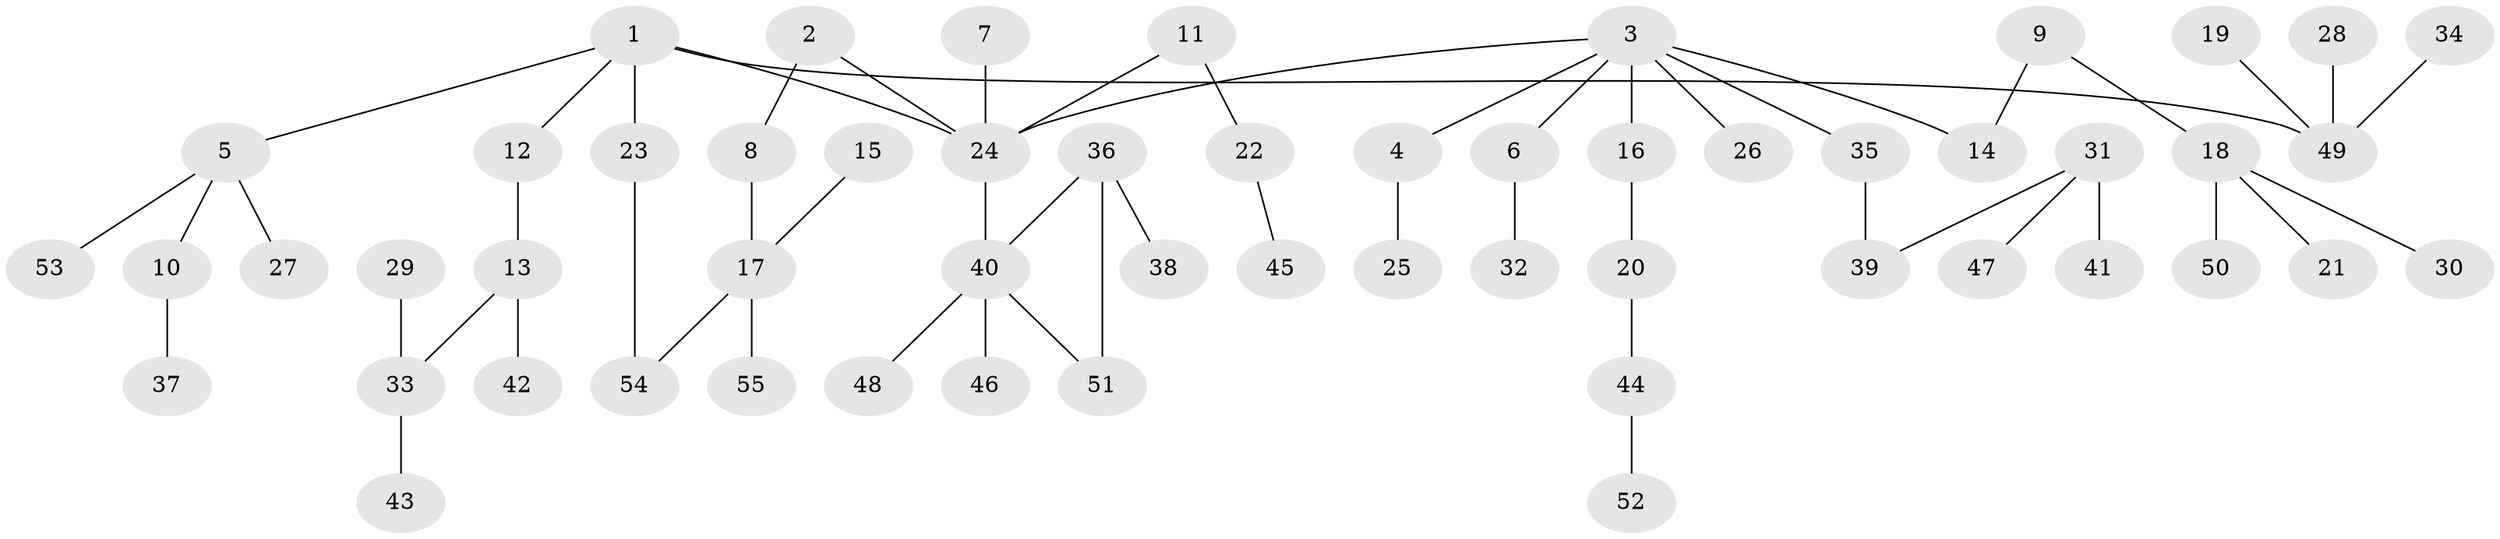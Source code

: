 // original degree distribution, {3: 0.11538461538461539, 6: 0.02564102564102564, 1: 0.48717948717948717, 7: 0.02564102564102564, 2: 0.28205128205128205, 4: 0.02564102564102564, 5: 0.038461538461538464}
// Generated by graph-tools (version 1.1) at 2025/36/03/04/25 23:36:05]
// undirected, 55 vertices, 56 edges
graph export_dot {
  node [color=gray90,style=filled];
  1;
  2;
  3;
  4;
  5;
  6;
  7;
  8;
  9;
  10;
  11;
  12;
  13;
  14;
  15;
  16;
  17;
  18;
  19;
  20;
  21;
  22;
  23;
  24;
  25;
  26;
  27;
  28;
  29;
  30;
  31;
  32;
  33;
  34;
  35;
  36;
  37;
  38;
  39;
  40;
  41;
  42;
  43;
  44;
  45;
  46;
  47;
  48;
  49;
  50;
  51;
  52;
  53;
  54;
  55;
  1 -- 5 [weight=1.0];
  1 -- 12 [weight=1.0];
  1 -- 23 [weight=1.0];
  1 -- 24 [weight=1.0];
  1 -- 49 [weight=1.0];
  2 -- 8 [weight=1.0];
  2 -- 24 [weight=1.0];
  3 -- 4 [weight=1.0];
  3 -- 6 [weight=1.0];
  3 -- 14 [weight=1.0];
  3 -- 16 [weight=1.0];
  3 -- 24 [weight=1.0];
  3 -- 26 [weight=1.0];
  3 -- 35 [weight=1.0];
  4 -- 25 [weight=1.0];
  5 -- 10 [weight=1.0];
  5 -- 27 [weight=1.0];
  5 -- 53 [weight=1.0];
  6 -- 32 [weight=1.0];
  7 -- 24 [weight=1.0];
  8 -- 17 [weight=1.0];
  9 -- 14 [weight=1.0];
  9 -- 18 [weight=1.0];
  10 -- 37 [weight=1.0];
  11 -- 22 [weight=1.0];
  11 -- 24 [weight=1.0];
  12 -- 13 [weight=1.0];
  13 -- 33 [weight=1.0];
  13 -- 42 [weight=1.0];
  15 -- 17 [weight=1.0];
  16 -- 20 [weight=1.0];
  17 -- 54 [weight=1.0];
  17 -- 55 [weight=1.0];
  18 -- 21 [weight=1.0];
  18 -- 30 [weight=1.0];
  18 -- 50 [weight=1.0];
  19 -- 49 [weight=1.0];
  20 -- 44 [weight=1.0];
  22 -- 45 [weight=1.0];
  23 -- 54 [weight=1.0];
  24 -- 40 [weight=1.0];
  28 -- 49 [weight=1.0];
  29 -- 33 [weight=1.0];
  31 -- 39 [weight=1.0];
  31 -- 41 [weight=1.0];
  31 -- 47 [weight=1.0];
  33 -- 43 [weight=1.0];
  34 -- 49 [weight=1.0];
  35 -- 39 [weight=1.0];
  36 -- 38 [weight=1.0];
  36 -- 40 [weight=1.0];
  36 -- 51 [weight=1.0];
  40 -- 46 [weight=1.0];
  40 -- 48 [weight=1.0];
  40 -- 51 [weight=1.0];
  44 -- 52 [weight=1.0];
}
